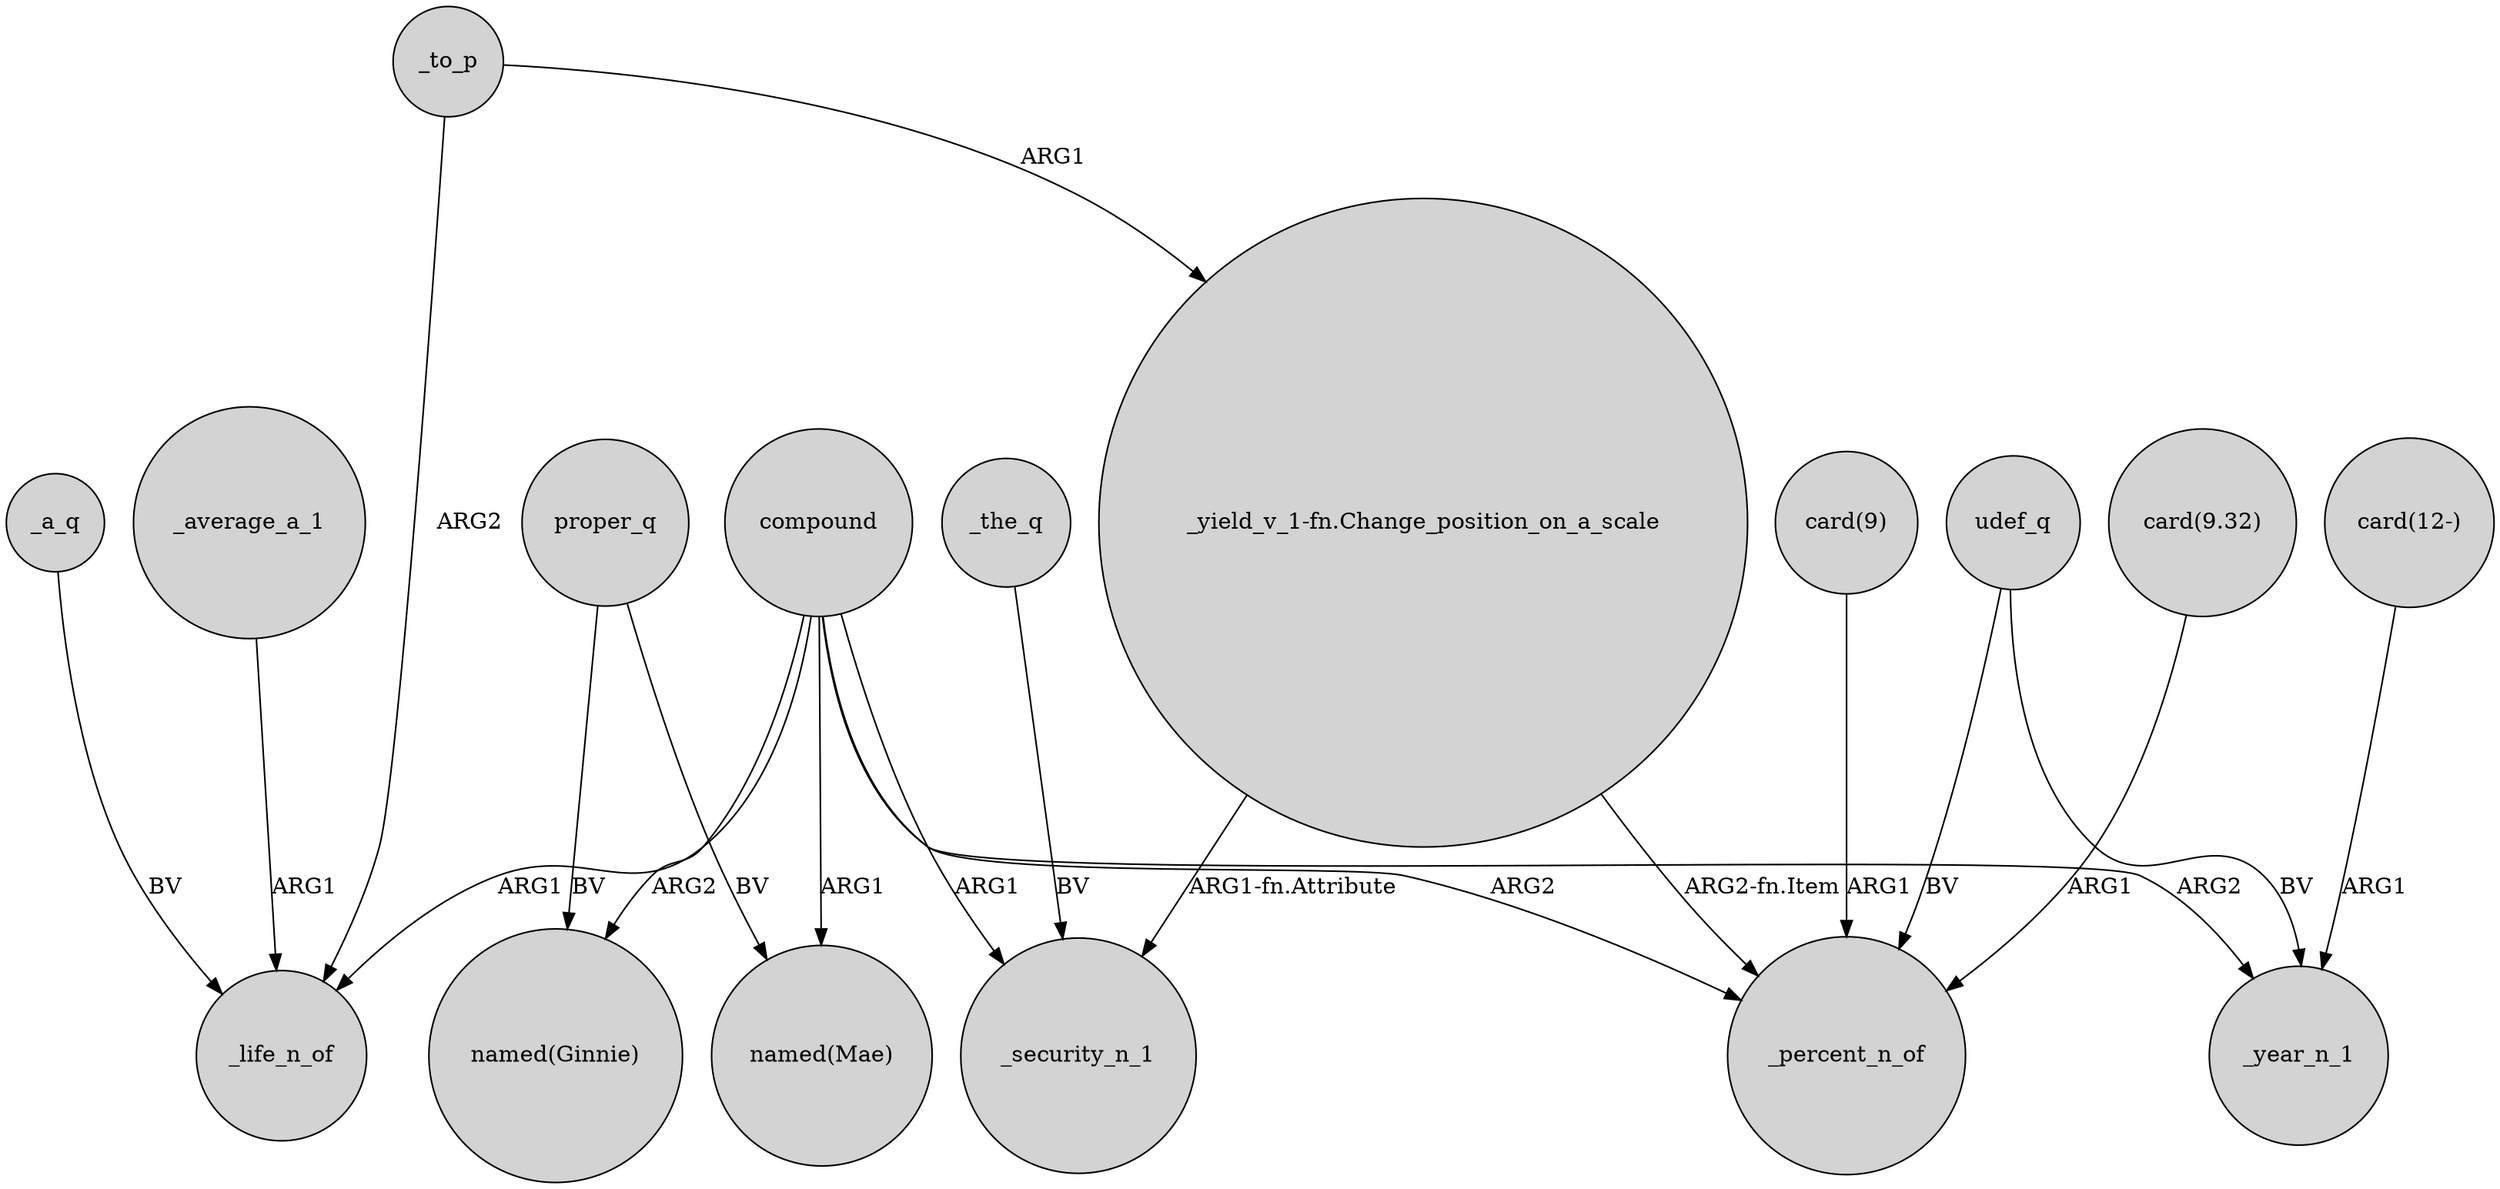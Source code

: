 digraph {
	node [shape=circle style=filled]
	compound -> "named(Mae)" [label=ARG1]
	_to_p -> "_yield_v_1-fn.Change_position_on_a_scale" [label=ARG1]
	compound -> _life_n_of [label=ARG1]
	"card(9)" -> _percent_n_of [label=ARG1]
	proper_q -> "named(Ginnie)" [label=BV]
	proper_q -> "named(Mae)" [label=BV]
	_to_p -> _life_n_of [label=ARG2]
	_a_q -> _life_n_of [label=BV]
	_average_a_1 -> _life_n_of [label=ARG1]
	"card(12-)" -> _year_n_1 [label=ARG1]
	compound -> _year_n_1 [label=ARG2]
	compound -> "named(Ginnie)" [label=ARG2]
	"_yield_v_1-fn.Change_position_on_a_scale" -> _security_n_1 [label="ARG1-fn.Attribute"]
	compound -> _security_n_1 [label=ARG1]
	udef_q -> _percent_n_of [label=BV]
	"card(9.32)" -> _percent_n_of [label=ARG1]
	compound -> _percent_n_of [label=ARG2]
	"_yield_v_1-fn.Change_position_on_a_scale" -> _percent_n_of [label="ARG2-fn.Item"]
	udef_q -> _year_n_1 [label=BV]
	_the_q -> _security_n_1 [label=BV]
}
